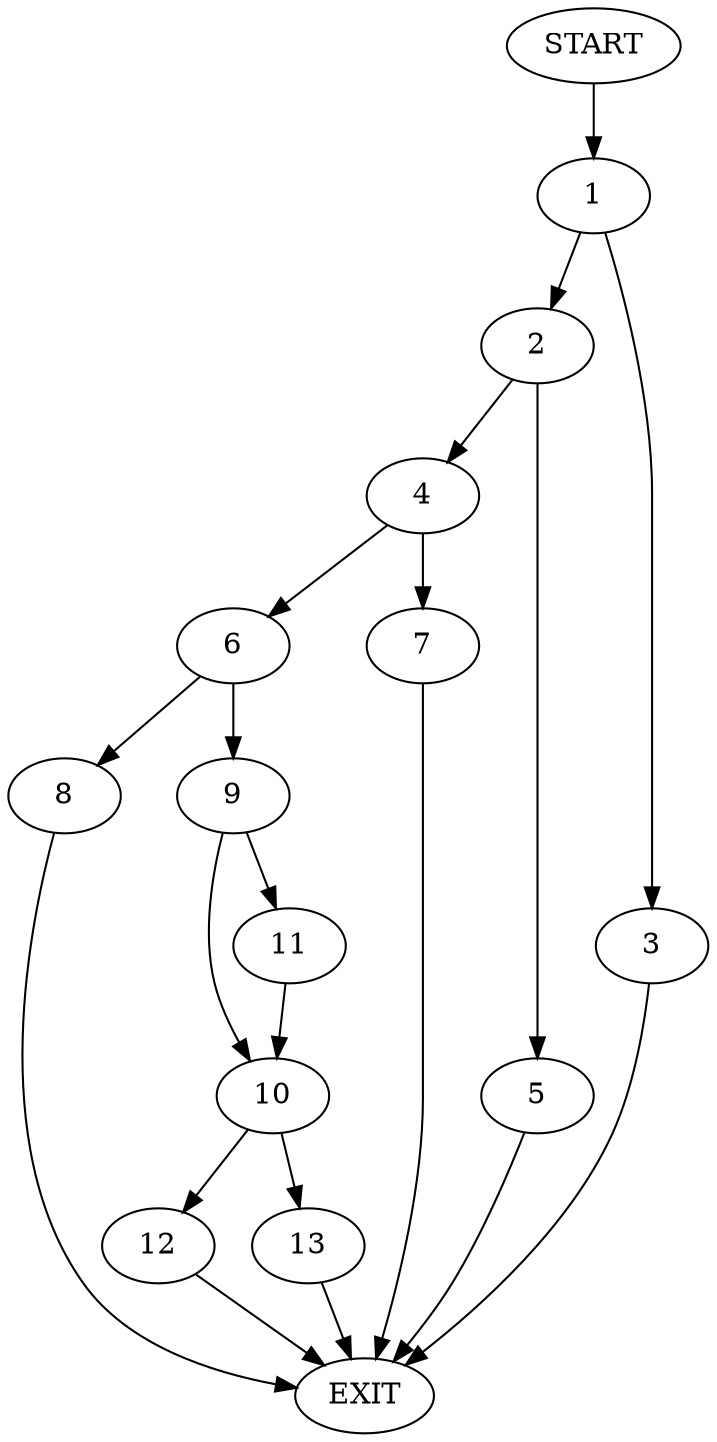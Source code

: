 digraph {
0 [label="START"]
14 [label="EXIT"]
0 -> 1
1 -> 2
1 -> 3
2 -> 4
2 -> 5
3 -> 14
5 -> 14
4 -> 6
4 -> 7
7 -> 14
6 -> 8
6 -> 9
9 -> 10
9 -> 11
8 -> 14
11 -> 10
10 -> 12
10 -> 13
12 -> 14
13 -> 14
}
